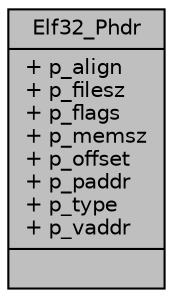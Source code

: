 digraph "Elf32_Phdr"
{
 // LATEX_PDF_SIZE
  edge [fontname="Helvetica",fontsize="10",labelfontname="Helvetica",labelfontsize="10"];
  node [fontname="Helvetica",fontsize="10",shape=record];
  Node1 [label="{Elf32_Phdr\n|+ p_align\l+ p_filesz\l+ p_flags\l+ p_memsz\l+ p_offset\l+ p_paddr\l+ p_type\l+ p_vaddr\l|}",height=0.2,width=0.4,color="black", fillcolor="grey75", style="filled", fontcolor="black",tooltip=" "];
}
